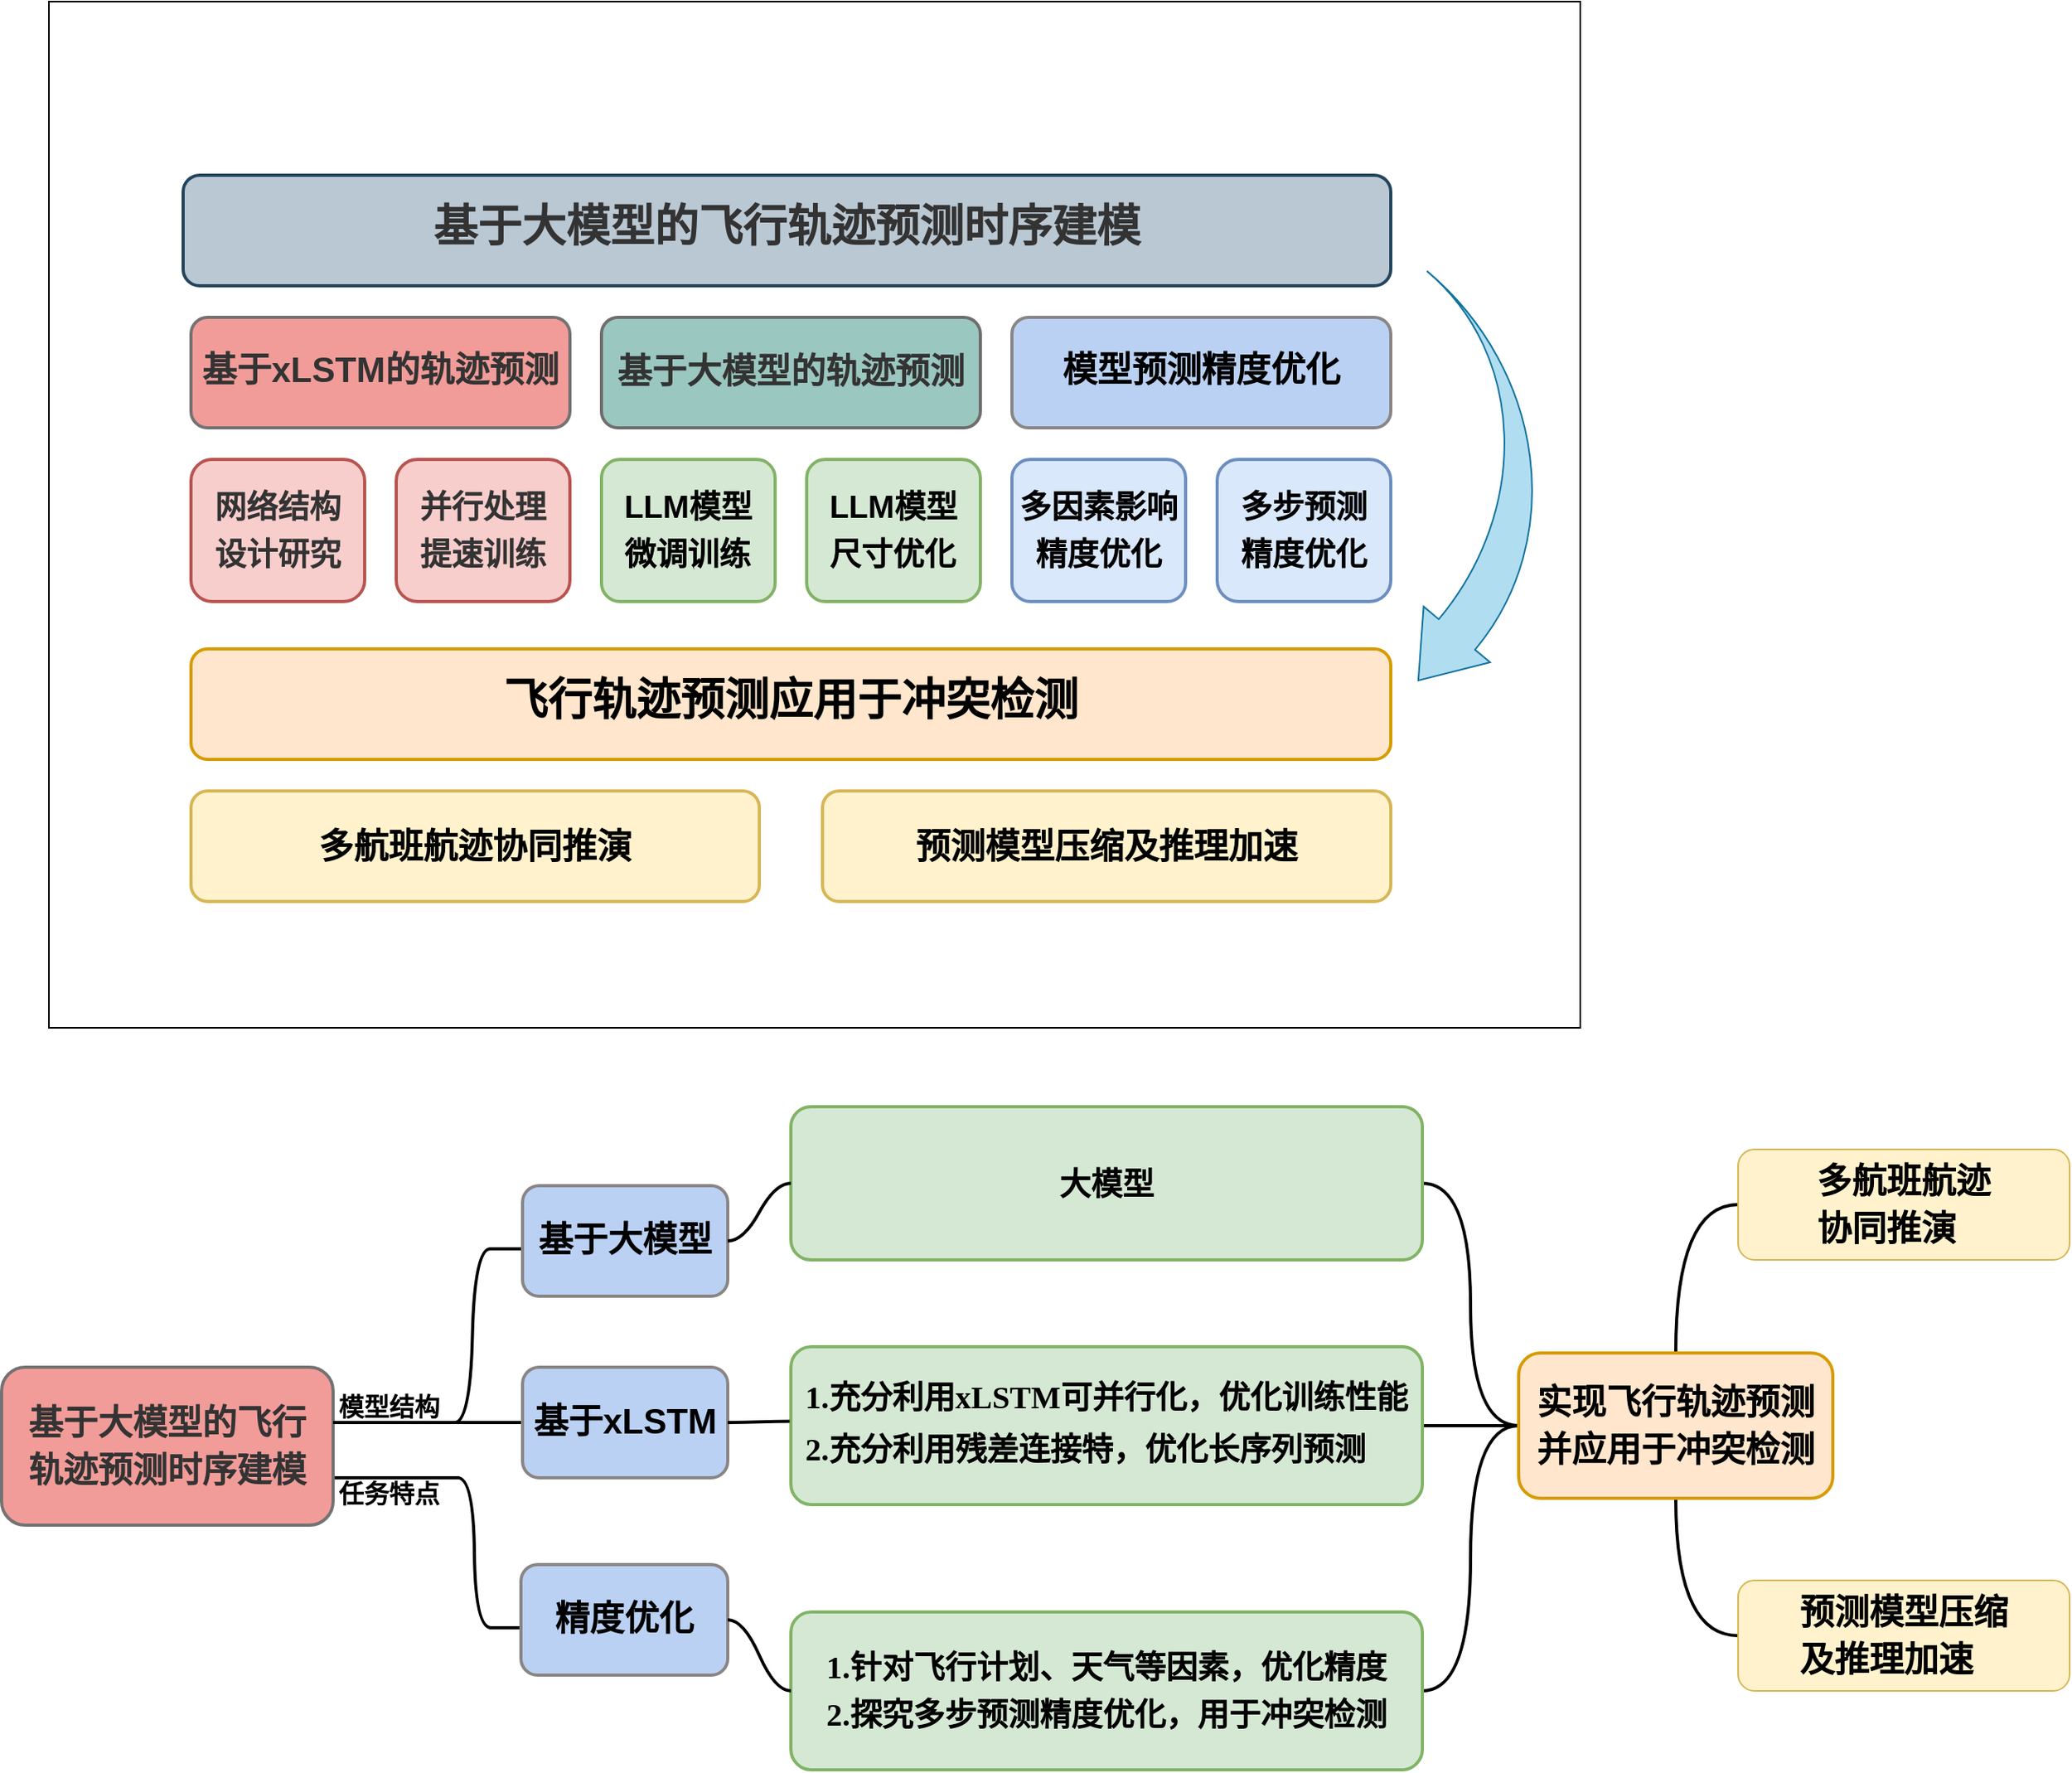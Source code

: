 <mxfile version="24.3.1" type="github">
  <diagram name="第 1 页" id="Np5g19sTjuQN8XIxTQIX">
    <mxGraphModel dx="885" dy="495" grid="1" gridSize="10" guides="1" tooltips="1" connect="1" arrows="1" fold="1" page="1" pageScale="1" pageWidth="827" pageHeight="1169" math="0" shadow="0">
      <root>
        <mxCell id="0" />
        <mxCell id="1" parent="0" />
        <mxCell id="xO19QTCpFd1LOzRahllu-75" value="" style="whiteSpace=wrap;html=1;shape=partialRectangle;top=0;left=0;bottom=1;right=0;points=[[0,1],[1,1]];fillColor=none;align=center;verticalAlign=bottom;routingCenterY=0.5;snapToPoint=1;recursiveResize=0;autosize=1;treeFolding=1;treeMoving=1;newEdgeStyle={&quot;edgeStyle&quot;:&quot;entityRelationEdgeStyle&quot;,&quot;startArrow&quot;:&quot;none&quot;,&quot;endArrow&quot;:&quot;none&quot;,&quot;segment&quot;:10,&quot;curved&quot;:1,&quot;sourcePerimeterSpacing&quot;:0,&quot;targetPerimeterSpacing&quot;:0};strokeWidth=2;" vertex="1" parent="1">
          <mxGeometry x="320" y="1020" width="60" height="40" as="geometry" />
        </mxCell>
        <mxCell id="xO19QTCpFd1LOzRahllu-78" value="" style="line;strokeWidth=2;html=1;perimeter=backbonePerimeter;points=[];outlineConnect=0;" vertex="1" parent="1">
          <mxGeometry x="220" y="960" width="80" height="10" as="geometry" />
        </mxCell>
        <mxCell id="xO19QTCpFd1LOzRahllu-28" value="" style="verticalLabelPosition=bottom;verticalAlign=top;html=1;shape=mxgraph.basic.rect;fillColor2=none;strokeWidth=1;size=20;indent=5;" vertex="1" parent="1">
          <mxGeometry x="40" y="30" width="970" height="650" as="geometry" />
        </mxCell>
        <mxCell id="xO19QTCpFd1LOzRahllu-1" value="&lt;div style=&quot;font-size: medium; text-align: start;&quot; data-hash=&quot;a9165d3e51a215f3cddf8d5b3a274f44&quot; data-version=&quot;3.0.0&quot;&gt;&lt;/div&gt;&lt;div style=&quot;text-align: start;&quot; class=&quot;document&quot;&gt;&lt;div style=&quot;&quot; class=&quot;section&quot;&gt;&lt;p style=&quot;margin: 0pt; text-align: justify; line-height: 22pt;&quot; class=&quot;paragraph text-align-type-justify&quot;&gt;&lt;span style=&quot;font-weight: bold; color: rgb(51, 51, 51); letter-spacing: 0pt; vertical-align: baseline;&quot; data-font-family=&quot;宋体&quot;&gt;&lt;font face=&quot;Helvetica&quot; style=&quot;font-size: 28px;&quot;&gt;基于大模型的飞行轨迹预测时序建模&lt;/font&gt;&lt;/span&gt;&lt;/p&gt;&lt;/div&gt;&lt;/div&gt;" style="rounded=1;whiteSpace=wrap;html=1;fillColor=#bac8d3;strokeColor=#23445d;strokeWidth=2;" vertex="1" parent="1">
          <mxGeometry x="125" y="140" width="765" height="70" as="geometry" />
        </mxCell>
        <mxCell id="xO19QTCpFd1LOzRahllu-2" value="&lt;div style=&quot;font-size: medium; text-align: start;&quot; data-hash=&quot;c56bc3a6468e6ee02840d39db7b181fa&quot; data-version=&quot;3.0.0&quot;&gt;&lt;/div&gt;&lt;div style=&quot;text-align: start;&quot; class=&quot;document&quot;&gt;&lt;div style=&quot;&quot; class=&quot;section&quot;&gt;&lt;p style=&quot;margin: 0pt; text-align: justify; line-height: 22pt;&quot; class=&quot;paragraph text-align-type-justify&quot;&gt;&lt;span style=&quot;font-weight: bold; color: rgb(51, 51, 51); background-image: initial; background-position: initial; background-size: initial; background-repeat: initial; background-attachment: initial; background-origin: initial; background-clip: initial; letter-spacing: 0pt; vertical-align: baseline;&quot; data-font-family=&quot;宋体&quot;&gt;&lt;font style=&quot;font-size: 22px;&quot;&gt;基于xLSTM的轨迹预测&lt;/font&gt;&lt;/span&gt;&lt;/p&gt;&lt;/div&gt;&lt;/div&gt;" style="rounded=1;whiteSpace=wrap;html=1;fillColor=#f19c99;strokeColor=#747272;strokeWidth=2;" vertex="1" parent="1">
          <mxGeometry x="130" y="230" width="240" height="70" as="geometry" />
        </mxCell>
        <mxCell id="xO19QTCpFd1LOzRahllu-3" value="&lt;span style=&quot;color: rgb(51, 51, 51); font-weight: 700; text-align: justify;&quot;&gt;&lt;font face=&quot;Helvetica&quot; style=&quot;font-size: 22px;&quot;&gt;基于大模型的轨迹预测&lt;/font&gt;&lt;/span&gt;" style="rounded=1;whiteSpace=wrap;html=1;fillColor=#9ac7bf;strokeColor=#6f6d6d;strokeWidth=2;" vertex="1" parent="1">
          <mxGeometry x="390" y="230" width="240" height="70" as="geometry" />
        </mxCell>
        <mxCell id="xO19QTCpFd1LOzRahllu-4" value="&lt;div style=&quot;font-size: medium; text-align: start;&quot; data-hash=&quot;b2df4ce89868642a61a8cfd2494da5e4&quot; data-version=&quot;3.0.0&quot;&gt;&lt;/div&gt;&lt;div style=&quot;text-align: start;&quot; class=&quot;document&quot;&gt;&lt;div style=&quot;&quot; class=&quot;section&quot;&gt;&lt;p style=&quot;margin: 0pt; text-align: justify; line-height: 22pt;&quot; class=&quot;paragraph text-align-type-justify&quot;&gt;&lt;font face=&quot;Helvetica&quot; size=&quot;1&quot; style=&quot;&quot;&gt;&lt;b style=&quot;font-size: 22px;&quot;&gt;模型预测精度优化&lt;/b&gt;&lt;/font&gt;&lt;/p&gt;&lt;/div&gt;&lt;/div&gt;" style="rounded=1;whiteSpace=wrap;html=1;fillColor=#bad1f3;strokeColor=#8a8585;strokeWidth=2;" vertex="1" parent="1">
          <mxGeometry x="650" y="230" width="240" height="70" as="geometry" />
        </mxCell>
        <mxCell id="xO19QTCpFd1LOzRahllu-5" value="&lt;div style=&quot;font-size: medium; text-align: start;&quot; data-hash=&quot;c56bc3a6468e6ee02840d39db7b181fa&quot; data-version=&quot;3.0.0&quot;&gt;&lt;/div&gt;&lt;div style=&quot;font-size: 20px; text-align: start;&quot; class=&quot;document&quot;&gt;&lt;div class=&quot;section&quot;&gt;&lt;p style=&quot;margin: 0pt; text-align: justify; line-height: 22pt;&quot; class=&quot;paragraph text-align-type-justify&quot;&gt;&lt;font style=&quot;font-size: 20px;&quot; color=&quot;#333333&quot;&gt;&lt;b style=&quot;&quot;&gt;网络结构&lt;/b&gt;&lt;/font&gt;&lt;/p&gt;&lt;p style=&quot;margin: 0pt; text-align: justify; line-height: 22pt;&quot; class=&quot;paragraph text-align-type-justify&quot;&gt;&lt;font style=&quot;font-size: 20px;&quot; color=&quot;#333333&quot;&gt;&lt;b style=&quot;&quot;&gt;设计研究&lt;/b&gt;&lt;/font&gt;&lt;/p&gt;&lt;/div&gt;&lt;/div&gt;" style="rounded=1;whiteSpace=wrap;html=1;fillColor=#f8cecc;strokeColor=#b85450;strokeWidth=2;" vertex="1" parent="1">
          <mxGeometry x="130" y="320" width="110" height="90" as="geometry" />
        </mxCell>
        <mxCell id="xO19QTCpFd1LOzRahllu-6" value="&lt;div style=&quot;font-size: medium; text-align: start;&quot; data-hash=&quot;c56bc3a6468e6ee02840d39db7b181fa&quot; data-version=&quot;3.0.0&quot;&gt;&lt;/div&gt;&lt;div style=&quot;font-size: 20px; text-align: start;&quot; class=&quot;document&quot;&gt;&lt;div class=&quot;section&quot;&gt;&lt;p style=&quot;margin: 0pt; text-align: justify; line-height: 22pt;&quot; class=&quot;paragraph text-align-type-justify&quot;&gt;&lt;font face=&quot;Helvetica&quot; style=&quot;font-size: 20px;&quot; color=&quot;#333333&quot;&gt;&lt;b&gt;并行处理&lt;/b&gt;&lt;/font&gt;&lt;/p&gt;&lt;p style=&quot;margin: 0pt; text-align: justify; line-height: 22pt;&quot; class=&quot;paragraph text-align-type-justify&quot;&gt;&lt;font face=&quot;SToi98pj-6JytsnSYJ_N&quot; style=&quot;font-size: 20px;&quot; color=&quot;#333333&quot;&gt;&lt;b&gt;提速训练&lt;/b&gt;&lt;/font&gt;&lt;/p&gt;&lt;/div&gt;&lt;/div&gt;" style="rounded=1;whiteSpace=wrap;html=1;fillColor=#f8cecc;strokeColor=#b85450;strokeWidth=2;" vertex="1" parent="1">
          <mxGeometry x="260" y="320" width="110" height="90" as="geometry" />
        </mxCell>
        <mxCell id="xO19QTCpFd1LOzRahllu-9" value="" style="html=1;shadow=0;dashed=0;align=center;verticalAlign=middle;shape=mxgraph.arrows2.jumpInArrow;dy=15;dx=38;arrowHead=55;rotation=130;fillColor=#b1ddf0;strokeColor=#10739e;" vertex="1" parent="1">
          <mxGeometry x="819.62" y="244.17" width="202.13" height="190" as="geometry" />
        </mxCell>
        <mxCell id="xO19QTCpFd1LOzRahllu-10" value="&lt;div style=&quot;font-size: medium; text-align: start;&quot; data-hash=&quot;b2df4ce89868642a61a8cfd2494da5e4&quot; data-version=&quot;3.0.0&quot;&gt;&lt;/div&gt;&lt;div style=&quot;font-size: 20px;&quot; class=&quot;document&quot;&gt;&lt;div class=&quot;section&quot;&gt;&lt;p style=&quot;margin: 0pt; line-height: 22pt;&quot; class=&quot;paragraph text-align-type-justify&quot;&gt;&lt;span style=&quot;font-weight: bold; letter-spacing: 0pt; vertical-align: baseline;&quot; data-font-family=&quot;宋体&quot;&gt;&lt;font face=&quot;Helvetica&quot;&gt;多因素影响&lt;/font&gt;&lt;/span&gt;&lt;/p&gt;&lt;p style=&quot;margin: 0pt; line-height: 22pt;&quot; class=&quot;paragraph text-align-type-justify&quot;&gt;&lt;span style=&quot;font-weight: bold; letter-spacing: 0pt; vertical-align: baseline;&quot; data-font-family=&quot;宋体&quot;&gt;&lt;font face=&quot;O5q-pthSg16gDHzWch4u&quot;&gt;精度优化&lt;/font&gt;&lt;/span&gt;&lt;/p&gt;&lt;/div&gt;&lt;/div&gt;" style="rounded=1;whiteSpace=wrap;html=1;fillColor=#dae8fc;strokeColor=#6c8ebf;arcSize=13;strokeWidth=2;" vertex="1" parent="1">
          <mxGeometry x="650" y="320" width="110" height="90" as="geometry" />
        </mxCell>
        <mxCell id="xO19QTCpFd1LOzRahllu-11" value="&lt;div style=&quot;font-size: medium; text-align: start;&quot; data-hash=&quot;b2df4ce89868642a61a8cfd2494da5e4&quot; data-version=&quot;3.0.0&quot;&gt;&lt;/div&gt;&lt;div style=&quot;font-size: 20px; text-align: start;&quot; class=&quot;document&quot;&gt;&lt;div class=&quot;section&quot;&gt;&lt;p style=&quot;margin: 0pt; text-align: justify; line-height: 22pt;&quot; class=&quot;paragraph text-align-type-justify&quot;&gt;&lt;span style=&quot;font-weight: bold; letter-spacing: 0pt; vertical-align: baseline;&quot; data-font-family=&quot;宋体&quot;&gt;&lt;font face=&quot;Helvetica&quot;&gt;多步预测&lt;/font&gt;&lt;/span&gt;&lt;/p&gt;&lt;p style=&quot;margin: 0pt; text-align: justify; line-height: 22pt;&quot; class=&quot;paragraph text-align-type-justify&quot;&gt;&lt;span style=&quot;font-weight: bold; letter-spacing: 0pt; vertical-align: baseline;&quot; data-font-family=&quot;宋体&quot;&gt;&lt;font face=&quot;kUmTdNsi9rmfuhgEpXOJ&quot;&gt;精度优化&lt;/font&gt;&lt;/span&gt;&lt;/p&gt;&lt;/div&gt;&lt;/div&gt;" style="rounded=1;whiteSpace=wrap;html=1;fillColor=#dae8fc;strokeColor=#6c8ebf;strokeWidth=2;" vertex="1" parent="1">
          <mxGeometry x="780" y="320" width="110" height="90" as="geometry" />
        </mxCell>
        <mxCell id="xO19QTCpFd1LOzRahllu-13" value="&lt;div style=&quot;font-size: medium; text-align: start;&quot; data-hash=&quot;b2df4ce89868642a61a8cfd2494da5e4&quot; data-version=&quot;3.0.0&quot;&gt;&lt;/div&gt;&lt;div style=&quot;text-align: start;&quot; class=&quot;document&quot;&gt;&lt;div style=&quot;&quot; class=&quot;section&quot;&gt;&lt;p style=&quot;margin: 0pt; text-align: justify; line-height: 22pt;&quot; class=&quot;paragraph text-align-type-justify&quot;&gt;&lt;span style=&quot;font-weight: bold; letter-spacing: 0pt; vertical-align: baseline;&quot; data-font-family=&quot;宋体&quot;&gt;&lt;font face=&quot;Helvetica&quot; style=&quot;font-size: 28px;&quot;&gt;飞行轨迹预测应用于冲突检测&lt;/font&gt;&lt;/span&gt;&lt;/p&gt;&lt;/div&gt;&lt;/div&gt;" style="rounded=1;whiteSpace=wrap;html=1;fillColor=#ffe6cc;strokeColor=#d79b00;strokeWidth=2;" vertex="1" parent="1">
          <mxGeometry x="130" y="440" width="760" height="70" as="geometry" />
        </mxCell>
        <mxCell id="xO19QTCpFd1LOzRahllu-18" value="&lt;div style=&quot;font-size: medium; text-align: start;&quot; data-hash=&quot;b2df4ce89868642a61a8cfd2494da5e4&quot; data-version=&quot;3.0.0&quot;&gt;&lt;/div&gt;&lt;div style=&quot;font-size: 20px; text-align: start;&quot; class=&quot;document&quot;&gt;&lt;div class=&quot;section&quot;&gt;&lt;p style=&quot;margin: 0pt; text-align: justify; line-height: 22pt;&quot; class=&quot;paragraph text-align-type-justify&quot;&gt;&lt;font face=&quot;Helvetica&quot; style=&quot;font-size: 20px;&quot;&gt;&lt;b style=&quot;&quot;&gt;LLM模型&lt;/b&gt;&lt;/font&gt;&lt;/p&gt;&lt;p style=&quot;margin: 0pt; text-align: justify; line-height: 22pt;&quot; class=&quot;paragraph text-align-type-justify&quot;&gt;&lt;font face=&quot;FQimto6IfgXJe3SfM8h_&quot; style=&quot;font-size: 20px;&quot;&gt;&lt;b style=&quot;&quot;&gt;微调训练&lt;/b&gt;&lt;/font&gt;&lt;/p&gt;&lt;/div&gt;&lt;/div&gt;" style="rounded=1;whiteSpace=wrap;html=1;fillColor=#d5e8d4;strokeColor=#82b366;arcSize=13;strokeWidth=2;" vertex="1" parent="1">
          <mxGeometry x="390" y="320" width="110" height="90" as="geometry" />
        </mxCell>
        <mxCell id="xO19QTCpFd1LOzRahllu-22" value="&lt;div style=&quot;font-size: medium; text-align: start;&quot; data-hash=&quot;b2df4ce89868642a61a8cfd2494da5e4&quot; data-version=&quot;3.0.0&quot;&gt;&lt;/div&gt;&lt;div style=&quot;font-size: 20px; text-align: start;&quot; class=&quot;document&quot;&gt;&lt;div class=&quot;section&quot;&gt;&lt;p style=&quot;margin: 0pt; text-align: justify; line-height: 22pt;&quot; class=&quot;paragraph text-align-type-justify&quot;&gt;&lt;b style=&quot;&quot;&gt;&lt;font face=&quot;Helvetica&quot;&gt;LLM模型&lt;/font&gt;&lt;/b&gt;&lt;/p&gt;&lt;p style=&quot;margin: 0pt; text-align: justify; line-height: 22pt;&quot; class=&quot;paragraph text-align-type-justify&quot;&gt;&lt;b style=&quot;&quot;&gt;&lt;font face=&quot;P3yO4mVsA-77o27XXPw2&quot;&gt;尺寸优化&lt;/font&gt;&lt;/b&gt;&lt;/p&gt;&lt;/div&gt;&lt;/div&gt;" style="rounded=1;whiteSpace=wrap;html=1;fillColor=#d5e8d4;strokeColor=#82b366;arcSize=13;strokeWidth=2;" vertex="1" parent="1">
          <mxGeometry x="520" y="320" width="110" height="90" as="geometry" />
        </mxCell>
        <mxCell id="xO19QTCpFd1LOzRahllu-24" value="&lt;div style=&quot;font-size: medium; text-align: start;&quot; data-hash=&quot;b2df4ce89868642a61a8cfd2494da5e4&quot; data-version=&quot;3.0.0&quot;&gt;&lt;/div&gt;&lt;div style=&quot;text-align: start;&quot; class=&quot;document&quot;&gt;&lt;div style=&quot;font-size: 22px;&quot; class=&quot;section&quot;&gt;&lt;p style=&quot;margin: 0pt; text-align: justify; line-height: 22pt;&quot; class=&quot;paragraph text-align-type-justify&quot;&gt;&lt;font face=&quot;Helvetica&quot;&gt;&lt;span style=&quot;font-weight: bold; letter-spacing: 0pt; vertical-align: baseline;&quot; data-font-family=&quot;宋体&quot;&gt;&lt;font style=&quot;font-size: 22px;&quot;&gt;多航班航迹&lt;/font&gt;&lt;/span&gt;&lt;span style=&quot;background-color: initial; font-weight: bold; letter-spacing: 0pt;&quot;&gt;协同推演&lt;/span&gt;&lt;/font&gt;&lt;/p&gt;&lt;/div&gt;&lt;/div&gt;" style="rounded=1;whiteSpace=wrap;html=1;fillColor=#fff2cc;strokeColor=#d6b656;strokeWidth=2;" vertex="1" parent="1">
          <mxGeometry x="130" y="530" width="360" height="70" as="geometry" />
        </mxCell>
        <mxCell id="xO19QTCpFd1LOzRahllu-26" value="&lt;div style=&quot;font-size: medium; text-align: start;&quot; data-hash=&quot;b2df4ce89868642a61a8cfd2494da5e4&quot; data-version=&quot;3.0.0&quot;&gt;&lt;/div&gt;&lt;div style=&quot;text-align: start;&quot; class=&quot;document&quot;&gt;&lt;div style=&quot;font-size: 22px;&quot; class=&quot;section&quot;&gt;&lt;p style=&quot;margin: 0pt; text-align: justify; line-height: 22pt;&quot; class=&quot;paragraph text-align-type-justify&quot;&gt;&lt;font style=&quot;font-size: 22px;&quot;&gt;&lt;b style=&quot;&quot;&gt;预测模型压缩&lt;/b&gt;&lt;/font&gt;&lt;b style=&quot;background-color: initial;&quot;&gt;及推理加速&lt;/b&gt;&lt;/p&gt;&lt;/div&gt;&lt;/div&gt;" style="rounded=1;whiteSpace=wrap;html=1;fillColor=#fff2cc;strokeColor=#d6b656;strokeWidth=2;" vertex="1" parent="1">
          <mxGeometry x="530" y="530" width="360" height="70" as="geometry" />
        </mxCell>
        <mxCell id="xO19QTCpFd1LOzRahllu-91" style="edgeStyle=orthogonalEdgeStyle;rounded=0;orthogonalLoop=1;jettySize=auto;html=1;exitX=1;exitY=0.5;exitDx=0;exitDy=0;entryX=0;entryY=0.5;entryDx=0;entryDy=0;fontFamily=Helvetica;fontSize=12;fontColor=default;curved=1;strokeWidth=2;endArrow=none;endFill=0;" edge="1" parent="1" source="xO19QTCpFd1LOzRahllu-48" target="xO19QTCpFd1LOzRahllu-53">
          <mxGeometry relative="1" as="geometry" />
        </mxCell>
        <mxCell id="xO19QTCpFd1LOzRahllu-48" value="&lt;div style=&quot;font-size: medium; text-align: start;&quot; data-hash=&quot;b2df4ce89868642a61a8cfd2494da5e4&quot; data-version=&quot;3.0.0&quot;&gt;&lt;/div&gt;&lt;div style=&quot;text-align: start;&quot; class=&quot;document&quot;&gt;&lt;div style=&quot;&quot; class=&quot;section&quot;&gt;&lt;p style=&quot;margin: 0pt; text-align: justify; line-height: 22pt;&quot; class=&quot;paragraph text-align-type-justify&quot;&gt;&lt;font style=&quot;font-size: 20px;&quot; face=&quot;宋体&quot;&gt;&lt;b&gt;1.充分&lt;/b&gt;&lt;/font&gt;&lt;span style=&quot;text-align: start; background-color: initial; font-size: 20px;&quot;&gt;&lt;font face=&quot;宋体&quot;&gt;&lt;b&gt;利用xLSTM可并行化，优化训练性能&lt;/b&gt;&lt;/font&gt;&lt;/span&gt;&lt;/p&gt;&lt;p style=&quot;margin: 0pt; text-align: justify; line-height: 22pt;&quot; class=&quot;paragraph text-align-type-justify&quot;&gt;&lt;font style=&quot;font-size: 20px; background-color: initial;&quot; face=&quot;宋体&quot;&gt;&lt;b&gt;2.充分利用&lt;/b&gt;&lt;/font&gt;&lt;b style=&quot;font-size: 20px; background-color: initial; text-align: start; font-family: 宋体;&quot;&gt;残差连接特，&lt;/b&gt;&lt;b style=&quot;font-size: 20px; background-color: initial; font-family: 宋体;&quot;&gt;优化长序列预测&lt;/b&gt;&lt;br&gt;&lt;/p&gt;&lt;/div&gt;&lt;/div&gt;" style="rounded=1;whiteSpace=wrap;html=1;fillColor=#d5e8d4;strokeColor=#82b366;arcSize=13;strokeWidth=2;" vertex="1" parent="1">
          <mxGeometry x="510" y="882" width="400" height="100" as="geometry" />
        </mxCell>
        <mxCell id="xO19QTCpFd1LOzRahllu-92" style="edgeStyle=orthogonalEdgeStyle;rounded=0;orthogonalLoop=1;jettySize=auto;html=1;exitX=1;exitY=0.5;exitDx=0;exitDy=0;entryX=0;entryY=0.5;entryDx=0;entryDy=0;fontFamily=Helvetica;fontSize=12;fontColor=default;curved=1;endArrow=none;endFill=0;strokeWidth=2;" edge="1" parent="1" source="xO19QTCpFd1LOzRahllu-51" target="xO19QTCpFd1LOzRahllu-53">
          <mxGeometry relative="1" as="geometry" />
        </mxCell>
        <mxCell id="xO19QTCpFd1LOzRahllu-51" value="&lt;div style=&quot;font-size: medium; text-align: start;&quot; data-hash=&quot;b2df4ce89868642a61a8cfd2494da5e4&quot; data-version=&quot;3.0.0&quot;&gt;&lt;/div&gt;&lt;div style=&quot;font-size: 20px; text-align: start;&quot; class=&quot;document&quot;&gt;&lt;div class=&quot;section&quot;&gt;&lt;p style=&quot;margin: 0pt; text-align: justify; line-height: 22pt;&quot; class=&quot;paragraph text-align-type-justify&quot;&gt;&lt;font face=&quot;宋体&quot;&gt;&lt;b&gt;大模型&lt;/b&gt;&lt;/font&gt;&lt;/p&gt;&lt;/div&gt;&lt;/div&gt;" style="rounded=1;whiteSpace=wrap;html=1;fillColor=#d5e8d4;strokeColor=#82b366;arcSize=13;strokeWidth=2;" vertex="1" parent="1">
          <mxGeometry x="510" y="730" width="400" height="97" as="geometry" />
        </mxCell>
        <mxCell id="xO19QTCpFd1LOzRahllu-93" style="edgeStyle=orthogonalEdgeStyle;rounded=0;orthogonalLoop=1;jettySize=auto;html=1;exitX=1;exitY=0.5;exitDx=0;exitDy=0;entryX=0;entryY=0.5;entryDx=0;entryDy=0;fontFamily=Helvetica;fontSize=12;fontColor=default;curved=1;strokeWidth=2;endArrow=none;endFill=0;" edge="1" parent="1" source="xO19QTCpFd1LOzRahllu-52" target="xO19QTCpFd1LOzRahllu-53">
          <mxGeometry relative="1" as="geometry" />
        </mxCell>
        <mxCell id="xO19QTCpFd1LOzRahllu-52" value="&lt;div style=&quot;font-size: medium; text-align: start;&quot; data-hash=&quot;b2df4ce89868642a61a8cfd2494da5e4&quot; data-version=&quot;3.0.0&quot;&gt;&lt;/div&gt;&lt;div style=&quot;font-size: 20px; text-align: start;&quot; class=&quot;document&quot;&gt;&lt;div class=&quot;section&quot;&gt;&lt;p style=&quot;margin: 0pt; text-align: justify; line-height: 22pt;&quot; class=&quot;paragraph text-align-type-justify&quot;&gt;&lt;font face=&quot;宋体&quot;&gt;&lt;b&gt;1.针对飞行计划、天气等因素，优化精度&lt;/b&gt;&lt;/font&gt;&lt;/p&gt;&lt;p style=&quot;margin: 0pt; text-align: justify; line-height: 22pt;&quot; class=&quot;paragraph text-align-type-justify&quot;&gt;&lt;font face=&quot;宋体&quot;&gt;&lt;b&gt;2.探究多步预测精度优化，用于冲突检测&lt;/b&gt;&lt;/font&gt;&lt;/p&gt;&lt;/div&gt;&lt;/div&gt;" style="rounded=1;whiteSpace=wrap;html=1;fillColor=#d5e8d4;strokeColor=#82b366;arcSize=13;strokeWidth=2;" vertex="1" parent="1">
          <mxGeometry x="510" y="1050" width="400" height="100" as="geometry" />
        </mxCell>
        <mxCell id="xO19QTCpFd1LOzRahllu-94" style="edgeStyle=orthogonalEdgeStyle;rounded=0;orthogonalLoop=1;jettySize=auto;html=1;exitX=0.5;exitY=0;exitDx=0;exitDy=0;entryX=0;entryY=0.5;entryDx=0;entryDy=0;fontFamily=Helvetica;fontSize=12;fontColor=default;curved=1;endArrow=none;endFill=0;strokeWidth=2;" edge="1" parent="1" source="xO19QTCpFd1LOzRahllu-53" target="xO19QTCpFd1LOzRahllu-54">
          <mxGeometry relative="1" as="geometry" />
        </mxCell>
        <mxCell id="xO19QTCpFd1LOzRahllu-95" style="edgeStyle=orthogonalEdgeStyle;rounded=0;orthogonalLoop=1;jettySize=auto;html=1;exitX=0.5;exitY=1;exitDx=0;exitDy=0;entryX=0;entryY=0.5;entryDx=0;entryDy=0;fontFamily=Helvetica;fontSize=12;fontColor=default;curved=1;strokeWidth=2;endArrow=none;endFill=0;" edge="1" parent="1" source="xO19QTCpFd1LOzRahllu-53" target="xO19QTCpFd1LOzRahllu-89">
          <mxGeometry relative="1" as="geometry" />
        </mxCell>
        <mxCell id="xO19QTCpFd1LOzRahllu-53" value="&lt;div style=&quot;font-size: medium; text-align: start;&quot; data-hash=&quot;b2df4ce89868642a61a8cfd2494da5e4&quot; data-version=&quot;3.0.0&quot;&gt;&lt;/div&gt;&lt;div style=&quot;text-align: start; font-size: 22px;&quot; class=&quot;document&quot;&gt;&lt;div style=&quot;&quot; class=&quot;section&quot;&gt;&lt;p style=&quot;margin: 0pt; text-align: justify; line-height: 22pt;&quot; class=&quot;paragraph text-align-type-justify&quot;&gt;&lt;span style=&quot;font-weight: bold; letter-spacing: 0pt; vertical-align: baseline;&quot; data-font-family=&quot;宋体&quot;&gt;&lt;font face=&quot;Helvetica&quot; style=&quot;font-size: 22px;&quot;&gt;实现飞行轨迹预测&lt;/font&gt;&lt;/span&gt;&lt;/p&gt;&lt;p style=&quot;margin: 0pt; text-align: justify; line-height: 22pt;&quot; class=&quot;paragraph text-align-type-justify&quot;&gt;&lt;span style=&quot;font-weight: bold; letter-spacing: 0pt; vertical-align: baseline;&quot; data-font-family=&quot;宋体&quot;&gt;&lt;font face=&quot;BEztwHdYN5v9dBbuW6-Z&quot; style=&quot;font-size: 22px;&quot;&gt;并应用于冲突检测&lt;/font&gt;&lt;/span&gt;&lt;/p&gt;&lt;/div&gt;&lt;/div&gt;" style="rounded=1;whiteSpace=wrap;html=1;fillColor=#ffe6cc;strokeColor=#d79b00;strokeWidth=2;" vertex="1" parent="1">
          <mxGeometry x="971" y="886" width="199" height="92" as="geometry" />
        </mxCell>
        <mxCell id="xO19QTCpFd1LOzRahllu-54" value="&lt;div style=&quot;font-size: medium; text-align: start;&quot; data-hash=&quot;b2df4ce89868642a61a8cfd2494da5e4&quot; data-version=&quot;3.0.0&quot;&gt;&lt;/div&gt;&lt;div style=&quot;text-align: start;&quot; class=&quot;document&quot;&gt;&lt;div style=&quot;font-size: 22px;&quot; class=&quot;section&quot;&gt;&lt;p style=&quot;margin: 0pt; text-align: justify; line-height: 22pt;&quot; class=&quot;paragraph text-align-type-justify&quot;&gt;&lt;span style=&quot;letter-spacing: 0pt; font-weight: bold; vertical-align: baseline;&quot; data-font-family=&quot;宋体&quot;&gt;多航班航迹&lt;/span&gt;&lt;/p&gt;&lt;p style=&quot;margin: 0pt; text-align: justify; line-height: 22pt;&quot; class=&quot;paragraph text-align-type-justify&quot;&gt;&lt;span style=&quot;letter-spacing: 0pt; background-color: initial; font-weight: bold;&quot;&gt;协同推演&lt;/span&gt;&lt;br&gt;&lt;/p&gt;&lt;/div&gt;&lt;/div&gt;" style="rounded=1;whiteSpace=wrap;html=1;fillColor=#fff2cc;strokeColor=#d6b656;" vertex="1" parent="1">
          <mxGeometry x="1110" y="757" width="210" height="70" as="geometry" />
        </mxCell>
        <mxCell id="xO19QTCpFd1LOzRahllu-56" value="" style="whiteSpace=wrap;html=1;shape=partialRectangle;top=0;left=0;bottom=1;right=0;points=[[0,1],[1,1]];fillColor=none;align=center;verticalAlign=bottom;routingCenterY=0.5;snapToPoint=1;recursiveResize=0;autosize=1;treeFolding=1;treeMoving=1;newEdgeStyle={&quot;edgeStyle&quot;:&quot;entityRelationEdgeStyle&quot;,&quot;startArrow&quot;:&quot;none&quot;,&quot;endArrow&quot;:&quot;none&quot;,&quot;segment&quot;:10,&quot;curved&quot;:1,&quot;sourcePerimeterSpacing&quot;:0,&quot;targetPerimeterSpacing&quot;:0};strokeWidth=2;" vertex="1" parent="1">
          <mxGeometry x="320" y="780" width="20" height="40" as="geometry" />
        </mxCell>
        <mxCell id="xO19QTCpFd1LOzRahllu-57" value="" style="edgeStyle=entityRelationEdgeStyle;startArrow=none;endArrow=none;segment=10;curved=1;sourcePerimeterSpacing=0;targetPerimeterSpacing=0;rounded=0;strokeWidth=2;" edge="1" parent="1">
          <mxGeometry relative="1" as="geometry">
            <mxPoint x="297" y="930" as="sourcePoint" />
            <mxPoint x="319.5" y="820" as="targetPoint" />
            <Array as="points">
              <mxPoint x="274.3" y="920" />
              <mxPoint x="294.3" y="930" />
              <mxPoint x="374.3" y="920" />
            </Array>
          </mxGeometry>
        </mxCell>
        <mxCell id="xO19QTCpFd1LOzRahllu-33" value="&lt;div style=&quot;font-size: medium; text-align: start;&quot; data-hash=&quot;c56bc3a6468e6ee02840d39db7b181fa&quot; data-version=&quot;3.0.0&quot;&gt;&lt;/div&gt;&lt;div style=&quot;text-align: start; font-size: 22px;&quot; class=&quot;document&quot;&gt;&lt;div style=&quot;&quot; class=&quot;section&quot;&gt;&lt;p style=&quot;margin: 0pt; text-align: justify; line-height: 22pt;&quot; class=&quot;paragraph text-align-type-justify&quot;&gt;&lt;font face=&quot;Helvetica&quot;&gt;&lt;span style=&quot;color: rgb(51, 51, 51); font-weight: 700;&quot;&gt;&lt;font style=&quot;font-size: 22px;&quot;&gt;基于大模型的&lt;/font&gt;&lt;/span&gt;&lt;span style=&quot;color: rgb(51, 51, 51); font-weight: 700; background-color: initial;&quot;&gt;飞行&lt;/span&gt;&lt;/font&gt;&lt;/p&gt;&lt;p style=&quot;margin: 0pt; text-align: justify; line-height: 22pt;&quot; class=&quot;paragraph text-align-type-justify&quot;&gt;&lt;span style=&quot;color: rgb(51, 51, 51); font-weight: 700; background-color: initial;&quot;&gt;&lt;font face=&quot;OUHlN6CclqC0Xhy8z6zJ&quot;&gt;轨迹预测时序建模&lt;/font&gt;&lt;/span&gt;&lt;/p&gt;&lt;/div&gt;&lt;/div&gt;" style="rounded=1;whiteSpace=wrap;html=1;fillColor=#f19c99;strokeColor=#747272;strokeWidth=2;" vertex="1" parent="1">
          <mxGeometry x="10" y="895" width="210" height="100" as="geometry" />
        </mxCell>
        <mxCell id="xO19QTCpFd1LOzRahllu-36" value="&lt;span style=&quot;font-size: 22px;&quot;&gt;&lt;b style=&quot;&quot;&gt;&lt;font face=&quot;Helvetica&quot;&gt;精度优化&lt;/font&gt;&lt;/b&gt;&lt;/span&gt;" style="rounded=1;whiteSpace=wrap;html=1;fillColor=#bad1f3;strokeColor=#8a8585;strokeWidth=2;" vertex="1" parent="1">
          <mxGeometry x="339" y="1020" width="131" height="70" as="geometry" />
        </mxCell>
        <mxCell id="xO19QTCpFd1LOzRahllu-34" value="&lt;pre&gt;&lt;span style=&quot;font-size: 22px;&quot;&gt;&lt;font style=&quot;&quot; face=&quot;Helvetica&quot;&gt;&lt;b&gt;基于大模型&lt;/b&gt;&lt;/font&gt;&lt;/span&gt;&lt;/pre&gt;" style="rounded=1;whiteSpace=wrap;html=1;fillColor=#bad1f3;strokeColor=#8a8585;strokeWidth=2;" vertex="1" parent="1">
          <mxGeometry x="340" y="780" width="130" height="70" as="geometry" />
        </mxCell>
        <mxCell id="xO19QTCpFd1LOzRahllu-74" value="" style="line;strokeWidth=2;html=1;perimeter=backbonePerimeter;points=[];outlineConnect=0;" vertex="1" parent="1">
          <mxGeometry x="220" y="925" width="160" height="10" as="geometry" />
        </mxCell>
        <mxCell id="xO19QTCpFd1LOzRahllu-76" value="" style="edgeStyle=entityRelationEdgeStyle;startArrow=none;endArrow=none;segment=10;curved=1;sourcePerimeterSpacing=0;targetPerimeterSpacing=0;rounded=0;strokeWidth=2;entryX=0;entryY=1;entryDx=0;entryDy=0;" edge="1" target="xO19QTCpFd1LOzRahllu-75" parent="1">
          <mxGeometry relative="1" as="geometry">
            <mxPoint x="299" y="965" as="sourcePoint" />
            <mxPoint x="339.092" y="1044.966" as="targetPoint" />
            <Array as="points">
              <mxPoint x="309" y="975" />
              <mxPoint x="259" y="955" />
              <mxPoint x="269" y="1075" />
              <mxPoint x="269" y="1045" />
            </Array>
          </mxGeometry>
        </mxCell>
        <mxCell id="xO19QTCpFd1LOzRahllu-35" value="&lt;b style=&quot;font-size: 22px;&quot;&gt;&lt;font face=&quot;Helvetica&quot;&gt;基于xLSTM&lt;/font&gt;&lt;/b&gt;" style="rounded=1;whiteSpace=wrap;html=1;fillColor=#bad1f3;strokeColor=#8a8585;strokeWidth=2;" vertex="1" parent="1">
          <mxGeometry x="340" y="895" width="130" height="70" as="geometry" />
        </mxCell>
        <mxCell id="xO19QTCpFd1LOzRahllu-79" value="&lt;b&gt;&lt;font style=&quot;font-size: 16px;&quot;&gt;模型结构&lt;/font&gt;&lt;/b&gt;" style="text;html=1;align=center;verticalAlign=middle;resizable=0;points=[];autosize=1;strokeColor=none;fillColor=none;" vertex="1" parent="1">
          <mxGeometry x="210" y="905" width="90" height="30" as="geometry" />
        </mxCell>
        <mxCell id="xO19QTCpFd1LOzRahllu-80" value="&lt;b&gt;&lt;font style=&quot;font-size: 16px;&quot;&gt;任务特点&lt;/font&gt;&lt;/b&gt;" style="text;html=1;align=center;verticalAlign=middle;resizable=0;points=[];autosize=1;strokeColor=none;fillColor=none;" vertex="1" parent="1">
          <mxGeometry x="210" y="960" width="90" height="30" as="geometry" />
        </mxCell>
        <mxCell id="xO19QTCpFd1LOzRahllu-83" value="" style="edgeStyle=entityRelationEdgeStyle;startArrow=none;endArrow=none;segment=10;curved=1;sourcePerimeterSpacing=0;targetPerimeterSpacing=0;rounded=0;fontFamily=Helvetica;fontSize=12;fontColor=default;entryX=0;entryY=0.5;entryDx=0;entryDy=0;exitX=1;exitY=0.5;exitDx=0;exitDy=0;strokeWidth=2;" edge="1" target="xO19QTCpFd1LOzRahllu-51" parent="1" source="xO19QTCpFd1LOzRahllu-34">
          <mxGeometry relative="1" as="geometry">
            <mxPoint x="495" y="803" as="sourcePoint" />
            <mxPoint x="534.857" y="783.238" as="targetPoint" />
          </mxGeometry>
        </mxCell>
        <mxCell id="xO19QTCpFd1LOzRahllu-85" value="" style="edgeStyle=entityRelationEdgeStyle;startArrow=none;endArrow=none;segment=10;curved=1;sourcePerimeterSpacing=0;targetPerimeterSpacing=0;rounded=0;fontFamily=Helvetica;fontSize=12;fontColor=default;entryX=-0.002;entryY=0.473;entryDx=0;entryDy=0;exitX=1;exitY=0.5;exitDx=0;exitDy=0;entryPerimeter=0;strokeWidth=2;" edge="1" target="xO19QTCpFd1LOzRahllu-48" parent="1" source="xO19QTCpFd1LOzRahllu-35">
          <mxGeometry relative="1" as="geometry">
            <mxPoint x="495" y="930" as="sourcePoint" />
            <mxPoint x="555" y="920" as="targetPoint" />
            <Array as="points">
              <mxPoint x="505" y="920" />
              <mxPoint x="505" y="920" />
            </Array>
          </mxGeometry>
        </mxCell>
        <mxCell id="xO19QTCpFd1LOzRahllu-87" value="" style="edgeStyle=entityRelationEdgeStyle;startArrow=none;endArrow=none;segment=10;curved=1;sourcePerimeterSpacing=0;targetPerimeterSpacing=0;rounded=0;fontFamily=Helvetica;fontSize=12;fontColor=default;entryX=0;entryY=0.5;entryDx=0;entryDy=0;exitX=1;exitY=0.5;exitDx=0;exitDy=0;strokeWidth=2;" edge="1" target="xO19QTCpFd1LOzRahllu-52" parent="1" source="xO19QTCpFd1LOzRahllu-36">
          <mxGeometry relative="1" as="geometry">
            <mxPoint x="250" y="1130" as="sourcePoint" />
            <mxPoint x="290.095" y="1109.905" as="targetPoint" />
          </mxGeometry>
        </mxCell>
        <mxCell id="xO19QTCpFd1LOzRahllu-89" value="&lt;div style=&quot;font-size: medium; text-align: start;&quot; data-hash=&quot;b2df4ce89868642a61a8cfd2494da5e4&quot; data-version=&quot;3.0.0&quot;&gt;&lt;/div&gt;&lt;div style=&quot;text-align: start;&quot; class=&quot;document&quot;&gt;&lt;div style=&quot;font-size: 22px;&quot; class=&quot;section&quot;&gt;&lt;p style=&quot;margin: 0pt; text-align: justify; line-height: 22pt;&quot; class=&quot;paragraph text-align-type-justify&quot;&gt;&lt;font style=&quot;font-size: 22px;&quot; face=&quot;宋体&quot;&gt;&lt;span style=&quot;&quot;&gt;&lt;b&gt;预测模型压缩&lt;/b&gt;&lt;/span&gt;&lt;/font&gt;&lt;/p&gt;&lt;p style=&quot;margin: 0pt; text-align: justify; line-height: 22pt;&quot; class=&quot;paragraph text-align-type-justify&quot;&gt;&lt;b style=&quot;font-family: 宋体; background-color: initial;&quot;&gt;及推理加速&lt;/b&gt;&lt;/p&gt;&lt;/div&gt;&lt;/div&gt;" style="rounded=1;whiteSpace=wrap;html=1;fillColor=#fff2cc;strokeColor=#d6b656;" vertex="1" parent="1">
          <mxGeometry x="1110" y="1030" width="210" height="70" as="geometry" />
        </mxCell>
      </root>
    </mxGraphModel>
  </diagram>
</mxfile>
